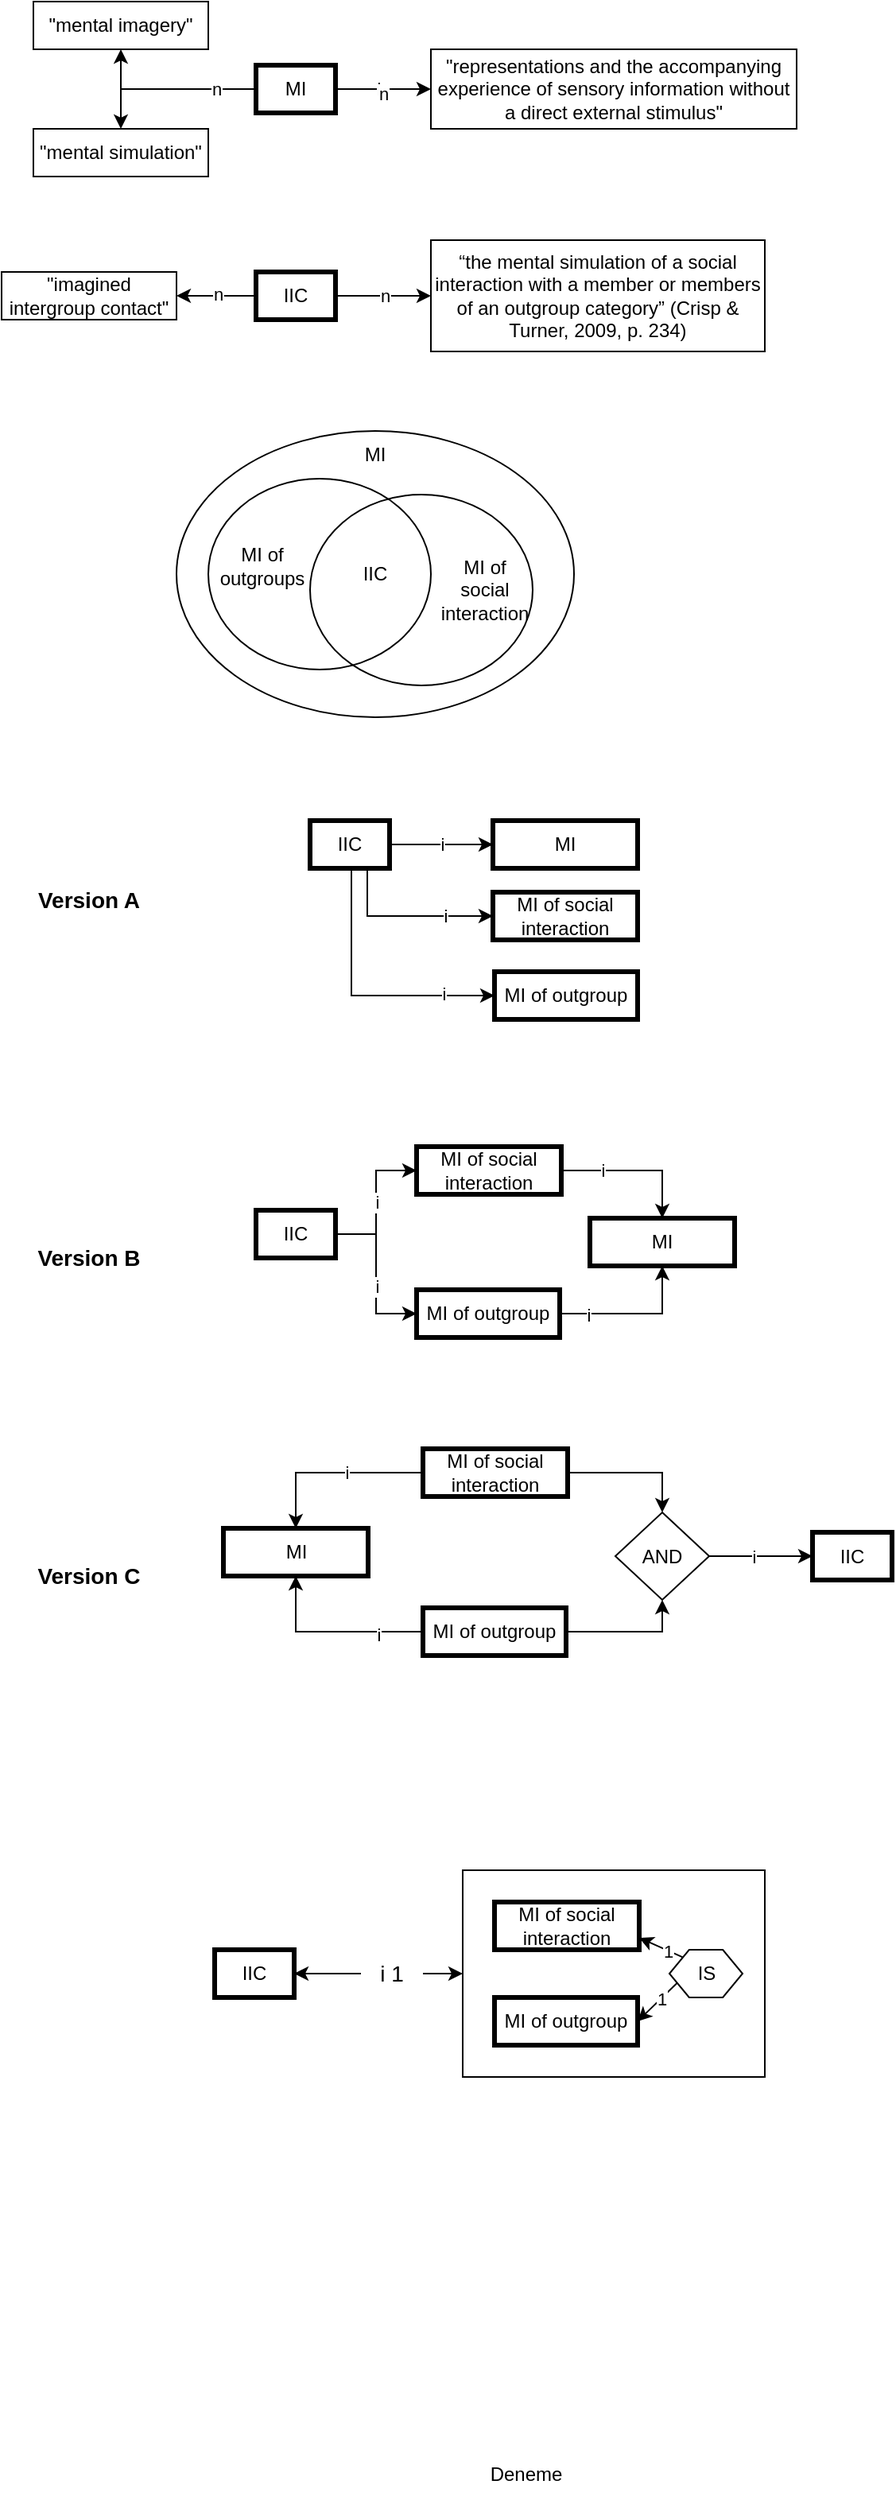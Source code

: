 <mxfile version="22.1.18" type="github">
  <diagram name="Seite-1" id="5yZLBT5A5RAoVS_Xg-lV">
    <mxGraphModel dx="984" dy="633" grid="1" gridSize="10" guides="1" tooltips="1" connect="1" arrows="1" fold="1" page="1" pageScale="1" pageWidth="827" pageHeight="1169" math="0" shadow="0">
      <root>
        <mxCell id="0" />
        <mxCell id="1" parent="0" />
        <mxCell id="WUrqiauPszfEcTlT8KK8-7" value="" style="rounded=0;whiteSpace=wrap;html=1;" parent="1" vertex="1">
          <mxGeometry x="370" y="1245" width="190" height="130" as="geometry" />
        </mxCell>
        <mxCell id="HkP_gd-xjNYq4AOfFM9T-7" style="edgeStyle=orthogonalEdgeStyle;rounded=0;orthogonalLoop=1;jettySize=auto;html=1;" parent="1" source="HkP_gd-xjNYq4AOfFM9T-1" target="HkP_gd-xjNYq4AOfFM9T-5" edge="1">
          <mxGeometry relative="1" as="geometry" />
        </mxCell>
        <mxCell id="HkP_gd-xjNYq4AOfFM9T-8" style="edgeStyle=orthogonalEdgeStyle;rounded=0;orthogonalLoop=1;jettySize=auto;html=1;" parent="1" source="HkP_gd-xjNYq4AOfFM9T-1" target="HkP_gd-xjNYq4AOfFM9T-2" edge="1">
          <mxGeometry relative="1" as="geometry" />
        </mxCell>
        <mxCell id="HkP_gd-xjNYq4AOfFM9T-9" value="n" style="edgeLabel;html=1;align=center;verticalAlign=middle;resizable=0;points=[];" parent="HkP_gd-xjNYq4AOfFM9T-8" vertex="1" connectable="0">
          <mxGeometry x="-0.545" relative="1" as="geometry">
            <mxPoint as="offset" />
          </mxGeometry>
        </mxCell>
        <mxCell id="HkP_gd-xjNYq4AOfFM9T-18" style="edgeStyle=orthogonalEdgeStyle;rounded=0;orthogonalLoop=1;jettySize=auto;html=1;" parent="1" source="HkP_gd-xjNYq4AOfFM9T-1" target="HkP_gd-xjNYq4AOfFM9T-10" edge="1">
          <mxGeometry relative="1" as="geometry" />
        </mxCell>
        <mxCell id="HkP_gd-xjNYq4AOfFM9T-19" value="i" style="edgeLabel;html=1;align=center;verticalAlign=middle;resizable=0;points=[];" parent="HkP_gd-xjNYq4AOfFM9T-18" vertex="1" connectable="0">
          <mxGeometry x="-0.1" relative="1" as="geometry">
            <mxPoint as="offset" />
          </mxGeometry>
        </mxCell>
        <mxCell id="HkP_gd-xjNYq4AOfFM9T-20" value="n" style="edgeLabel;html=1;align=center;verticalAlign=middle;resizable=0;points=[];" parent="HkP_gd-xjNYq4AOfFM9T-18" vertex="1" connectable="0">
          <mxGeometry y="-3" relative="1" as="geometry">
            <mxPoint as="offset" />
          </mxGeometry>
        </mxCell>
        <mxCell id="HkP_gd-xjNYq4AOfFM9T-1" value="MI" style="rounded=0;whiteSpace=wrap;html=1;strokeWidth=3;" parent="1" vertex="1">
          <mxGeometry x="240" y="110" width="50" height="30" as="geometry" />
        </mxCell>
        <mxCell id="HkP_gd-xjNYq4AOfFM9T-2" value="&quot;mental imagery&quot;" style="rounded=0;whiteSpace=wrap;html=1;" parent="1" vertex="1">
          <mxGeometry x="100" y="70" width="110" height="30" as="geometry" />
        </mxCell>
        <mxCell id="HkP_gd-xjNYq4AOfFM9T-5" value="&quot;mental simulation&quot;" style="rounded=0;whiteSpace=wrap;html=1;" parent="1" vertex="1">
          <mxGeometry x="100" y="150" width="110" height="30" as="geometry" />
        </mxCell>
        <mxCell id="HkP_gd-xjNYq4AOfFM9T-10" value="&quot;representations and the accompanying experience of sensory information without a direct external stimulus&quot;" style="rounded=0;whiteSpace=wrap;html=1;" parent="1" vertex="1">
          <mxGeometry x="350" y="100" width="230" height="50" as="geometry" />
        </mxCell>
        <mxCell id="HkP_gd-xjNYq4AOfFM9T-13" style="edgeStyle=orthogonalEdgeStyle;rounded=0;orthogonalLoop=1;jettySize=auto;html=1;" parent="1" source="HkP_gd-xjNYq4AOfFM9T-11" target="HkP_gd-xjNYq4AOfFM9T-12" edge="1">
          <mxGeometry relative="1" as="geometry" />
        </mxCell>
        <mxCell id="HkP_gd-xjNYq4AOfFM9T-14" value="n" style="edgeLabel;html=1;align=center;verticalAlign=middle;resizable=0;points=[];" parent="HkP_gd-xjNYq4AOfFM9T-13" vertex="1" connectable="0">
          <mxGeometry x="0.033" relative="1" as="geometry">
            <mxPoint as="offset" />
          </mxGeometry>
        </mxCell>
        <mxCell id="HkP_gd-xjNYq4AOfFM9T-16" style="edgeStyle=orthogonalEdgeStyle;rounded=0;orthogonalLoop=1;jettySize=auto;html=1;" parent="1" source="HkP_gd-xjNYq4AOfFM9T-11" target="HkP_gd-xjNYq4AOfFM9T-15" edge="1">
          <mxGeometry relative="1" as="geometry" />
        </mxCell>
        <mxCell id="HkP_gd-xjNYq4AOfFM9T-17" value="n" style="edgeLabel;html=1;align=center;verticalAlign=middle;resizable=0;points=[];" parent="HkP_gd-xjNYq4AOfFM9T-16" vertex="1" connectable="0">
          <mxGeometry x="-0.05" y="-1" relative="1" as="geometry">
            <mxPoint as="offset" />
          </mxGeometry>
        </mxCell>
        <mxCell id="HkP_gd-xjNYq4AOfFM9T-11" value="IIC" style="rounded=0;whiteSpace=wrap;html=1;strokeWidth=3;" parent="1" vertex="1">
          <mxGeometry x="240" y="240" width="50" height="30" as="geometry" />
        </mxCell>
        <mxCell id="HkP_gd-xjNYq4AOfFM9T-12" value="“the mental simulation of a social interaction with a member or members of an outgroup category” (Crisp &amp;amp; Turner, 2009, p. 234)" style="rounded=0;whiteSpace=wrap;html=1;" parent="1" vertex="1">
          <mxGeometry x="350" y="220" width="210" height="70" as="geometry" />
        </mxCell>
        <mxCell id="HkP_gd-xjNYq4AOfFM9T-15" value="&quot;imagined intergroup contact&quot;" style="rounded=0;whiteSpace=wrap;html=1;" parent="1" vertex="1">
          <mxGeometry x="80" y="240" width="110" height="30" as="geometry" />
        </mxCell>
        <mxCell id="HkP_gd-xjNYq4AOfFM9T-21" value="" style="ellipse;whiteSpace=wrap;html=1;" parent="1" vertex="1">
          <mxGeometry x="190" y="340" width="250" height="180" as="geometry" />
        </mxCell>
        <mxCell id="HkP_gd-xjNYq4AOfFM9T-22" value="" style="ellipse;whiteSpace=wrap;html=1;fillColor=none;" parent="1" vertex="1">
          <mxGeometry x="210" y="370" width="140" height="120" as="geometry" />
        </mxCell>
        <mxCell id="HkP_gd-xjNYq4AOfFM9T-23" value="" style="ellipse;whiteSpace=wrap;html=1;fillColor=none;" parent="1" vertex="1">
          <mxGeometry x="274" y="380" width="140" height="120" as="geometry" />
        </mxCell>
        <mxCell id="HkP_gd-xjNYq4AOfFM9T-24" value="MI" style="text;html=1;strokeColor=none;fillColor=none;align=center;verticalAlign=middle;whiteSpace=wrap;rounded=0;" parent="1" vertex="1">
          <mxGeometry x="285" y="340" width="60" height="30" as="geometry" />
        </mxCell>
        <mxCell id="HkP_gd-xjNYq4AOfFM9T-25" value="MI of social interaction" style="text;html=1;strokeColor=none;fillColor=none;align=center;verticalAlign=middle;whiteSpace=wrap;rounded=0;" parent="1" vertex="1">
          <mxGeometry x="354" y="425" width="60" height="30" as="geometry" />
        </mxCell>
        <mxCell id="HkP_gd-xjNYq4AOfFM9T-26" value="MI of outgroups" style="text;html=1;strokeColor=none;fillColor=none;align=center;verticalAlign=middle;whiteSpace=wrap;rounded=0;" parent="1" vertex="1">
          <mxGeometry x="214" y="410" width="60" height="30" as="geometry" />
        </mxCell>
        <mxCell id="HkP_gd-xjNYq4AOfFM9T-27" value="IIC" style="text;html=1;strokeColor=none;fillColor=none;align=center;verticalAlign=middle;whiteSpace=wrap;rounded=0;" parent="1" vertex="1">
          <mxGeometry x="285" y="415" width="60" height="30" as="geometry" />
        </mxCell>
        <mxCell id="HkP_gd-xjNYq4AOfFM9T-28" value="MI" style="rounded=0;whiteSpace=wrap;html=1;strokeWidth=3;" parent="1" vertex="1">
          <mxGeometry x="389" y="585" width="91" height="30" as="geometry" />
        </mxCell>
        <mxCell id="HkP_gd-xjNYq4AOfFM9T-30" value="i" style="edgeStyle=orthogonalEdgeStyle;rounded=0;orthogonalLoop=1;jettySize=auto;html=1;" parent="1" source="HkP_gd-xjNYq4AOfFM9T-29" target="HkP_gd-xjNYq4AOfFM9T-28" edge="1">
          <mxGeometry relative="1" as="geometry" />
        </mxCell>
        <mxCell id="HkP_gd-xjNYq4AOfFM9T-33" style="edgeStyle=orthogonalEdgeStyle;rounded=0;orthogonalLoop=1;jettySize=auto;html=1;entryX=0;entryY=0.5;entryDx=0;entryDy=0;" parent="1" source="HkP_gd-xjNYq4AOfFM9T-29" target="HkP_gd-xjNYq4AOfFM9T-31" edge="1">
          <mxGeometry relative="1" as="geometry">
            <Array as="points">
              <mxPoint x="310" y="645" />
            </Array>
          </mxGeometry>
        </mxCell>
        <mxCell id="HkP_gd-xjNYq4AOfFM9T-35" value="i" style="edgeLabel;html=1;align=center;verticalAlign=middle;resizable=0;points=[];" parent="HkP_gd-xjNYq4AOfFM9T-33" vertex="1" connectable="0">
          <mxGeometry x="0.45" relative="1" as="geometry">
            <mxPoint as="offset" />
          </mxGeometry>
        </mxCell>
        <mxCell id="HkP_gd-xjNYq4AOfFM9T-34" style="edgeStyle=orthogonalEdgeStyle;rounded=0;orthogonalLoop=1;jettySize=auto;html=1;entryX=0;entryY=0.5;entryDx=0;entryDy=0;" parent="1" source="HkP_gd-xjNYq4AOfFM9T-29" target="HkP_gd-xjNYq4AOfFM9T-32" edge="1">
          <mxGeometry relative="1" as="geometry">
            <Array as="points">
              <mxPoint x="300" y="695" />
            </Array>
          </mxGeometry>
        </mxCell>
        <mxCell id="HkP_gd-xjNYq4AOfFM9T-36" value="i" style="edgeLabel;html=1;align=center;verticalAlign=middle;resizable=0;points=[];" parent="HkP_gd-xjNYq4AOfFM9T-34" vertex="1" connectable="0">
          <mxGeometry x="0.624" y="1" relative="1" as="geometry">
            <mxPoint as="offset" />
          </mxGeometry>
        </mxCell>
        <mxCell id="HkP_gd-xjNYq4AOfFM9T-29" value="IIC" style="rounded=0;whiteSpace=wrap;html=1;strokeWidth=3;" parent="1" vertex="1">
          <mxGeometry x="274" y="585" width="50" height="30" as="geometry" />
        </mxCell>
        <mxCell id="HkP_gd-xjNYq4AOfFM9T-31" value="MI of social interaction" style="rounded=0;whiteSpace=wrap;html=1;strokeWidth=3;" parent="1" vertex="1">
          <mxGeometry x="389" y="630" width="91" height="30" as="geometry" />
        </mxCell>
        <mxCell id="HkP_gd-xjNYq4AOfFM9T-32" value="MI of outgroup" style="rounded=0;whiteSpace=wrap;html=1;strokeWidth=3;" parent="1" vertex="1">
          <mxGeometry x="390" y="680" width="90" height="30" as="geometry" />
        </mxCell>
        <mxCell id="HkP_gd-xjNYq4AOfFM9T-37" value="&lt;b&gt;&lt;font style=&quot;font-size: 14px;&quot;&gt;Version A&lt;/font&gt;&lt;/b&gt;" style="text;html=1;strokeColor=none;fillColor=none;align=center;verticalAlign=middle;whiteSpace=wrap;rounded=0;" parent="1" vertex="1">
          <mxGeometry x="90" y="620" width="90" height="30" as="geometry" />
        </mxCell>
        <mxCell id="HkP_gd-xjNYq4AOfFM9T-38" value="MI" style="rounded=0;whiteSpace=wrap;html=1;strokeWidth=3;" parent="1" vertex="1">
          <mxGeometry x="450" y="835" width="91" height="30" as="geometry" />
        </mxCell>
        <mxCell id="HkP_gd-xjNYq4AOfFM9T-39" value="i" style="edgeStyle=orthogonalEdgeStyle;rounded=0;orthogonalLoop=1;jettySize=auto;html=1;entryX=0;entryY=0.5;entryDx=0;entryDy=0;" parent="1" source="HkP_gd-xjNYq4AOfFM9T-44" target="HkP_gd-xjNYq4AOfFM9T-45" edge="1">
          <mxGeometry relative="1" as="geometry" />
        </mxCell>
        <mxCell id="HkP_gd-xjNYq4AOfFM9T-40" style="edgeStyle=orthogonalEdgeStyle;rounded=0;orthogonalLoop=1;jettySize=auto;html=1;entryX=1;entryY=0.5;entryDx=0;entryDy=0;startArrow=classic;startFill=1;endArrow=none;endFill=0;exitX=0.5;exitY=0;exitDx=0;exitDy=0;" parent="1" source="HkP_gd-xjNYq4AOfFM9T-38" target="HkP_gd-xjNYq4AOfFM9T-45" edge="1">
          <mxGeometry relative="1" as="geometry" />
        </mxCell>
        <mxCell id="HkP_gd-xjNYq4AOfFM9T-41" value="i" style="edgeLabel;html=1;align=center;verticalAlign=middle;resizable=0;points=[];" parent="HkP_gd-xjNYq4AOfFM9T-40" vertex="1" connectable="0">
          <mxGeometry x="0.45" relative="1" as="geometry">
            <mxPoint as="offset" />
          </mxGeometry>
        </mxCell>
        <mxCell id="HkP_gd-xjNYq4AOfFM9T-42" style="edgeStyle=orthogonalEdgeStyle;rounded=0;orthogonalLoop=1;jettySize=auto;html=1;entryX=1;entryY=0.5;entryDx=0;entryDy=0;startArrow=classic;startFill=1;endArrow=none;endFill=0;exitX=0.5;exitY=1;exitDx=0;exitDy=0;" parent="1" source="HkP_gd-xjNYq4AOfFM9T-38" target="HkP_gd-xjNYq4AOfFM9T-46" edge="1">
          <mxGeometry relative="1" as="geometry" />
        </mxCell>
        <mxCell id="HkP_gd-xjNYq4AOfFM9T-43" value="i" style="edgeLabel;html=1;align=center;verticalAlign=middle;resizable=0;points=[];" parent="HkP_gd-xjNYq4AOfFM9T-42" vertex="1" connectable="0">
          <mxGeometry x="0.624" y="1" relative="1" as="geometry">
            <mxPoint as="offset" />
          </mxGeometry>
        </mxCell>
        <mxCell id="HkP_gd-xjNYq4AOfFM9T-48" style="edgeStyle=orthogonalEdgeStyle;rounded=0;orthogonalLoop=1;jettySize=auto;html=1;entryX=0;entryY=0.5;entryDx=0;entryDy=0;" parent="1" source="HkP_gd-xjNYq4AOfFM9T-44" target="HkP_gd-xjNYq4AOfFM9T-46" edge="1">
          <mxGeometry relative="1" as="geometry" />
        </mxCell>
        <mxCell id="HkP_gd-xjNYq4AOfFM9T-49" value="i" style="edgeLabel;html=1;align=center;verticalAlign=middle;resizable=0;points=[];" parent="HkP_gd-xjNYq4AOfFM9T-48" vertex="1" connectable="0">
          <mxGeometry x="0.139" relative="1" as="geometry">
            <mxPoint y="1" as="offset" />
          </mxGeometry>
        </mxCell>
        <mxCell id="HkP_gd-xjNYq4AOfFM9T-44" value="IIC" style="rounded=0;whiteSpace=wrap;html=1;strokeWidth=3;" parent="1" vertex="1">
          <mxGeometry x="240" y="830" width="50" height="30" as="geometry" />
        </mxCell>
        <mxCell id="HkP_gd-xjNYq4AOfFM9T-45" value="MI of social interaction" style="rounded=0;whiteSpace=wrap;html=1;strokeWidth=3;" parent="1" vertex="1">
          <mxGeometry x="341" y="790" width="91" height="30" as="geometry" />
        </mxCell>
        <mxCell id="HkP_gd-xjNYq4AOfFM9T-46" value="MI of outgroup" style="rounded=0;whiteSpace=wrap;html=1;strokeWidth=3;" parent="1" vertex="1">
          <mxGeometry x="341" y="880" width="90" height="30" as="geometry" />
        </mxCell>
        <mxCell id="HkP_gd-xjNYq4AOfFM9T-47" value="&lt;b&gt;&lt;font style=&quot;font-size: 14px;&quot;&gt;Version B&lt;/font&gt;&lt;/b&gt;" style="text;html=1;strokeColor=none;fillColor=none;align=center;verticalAlign=middle;whiteSpace=wrap;rounded=0;" parent="1" vertex="1">
          <mxGeometry x="90" y="845" width="90" height="30" as="geometry" />
        </mxCell>
        <mxCell id="HkP_gd-xjNYq4AOfFM9T-50" value="MI" style="rounded=0;whiteSpace=wrap;html=1;strokeWidth=3;" parent="1" vertex="1">
          <mxGeometry x="219.5" y="1030" width="91" height="30" as="geometry" />
        </mxCell>
        <mxCell id="HkP_gd-xjNYq4AOfFM9T-58" value="IIC" style="rounded=0;whiteSpace=wrap;html=1;strokeWidth=3;" parent="1" vertex="1">
          <mxGeometry x="590" y="1032.5" width="50" height="30" as="geometry" />
        </mxCell>
        <mxCell id="HkP_gd-xjNYq4AOfFM9T-62" style="edgeStyle=orthogonalEdgeStyle;rounded=0;orthogonalLoop=1;jettySize=auto;html=1;entryX=0.5;entryY=0;entryDx=0;entryDy=0;" parent="1" source="HkP_gd-xjNYq4AOfFM9T-59" target="HkP_gd-xjNYq4AOfFM9T-50" edge="1">
          <mxGeometry relative="1" as="geometry" />
        </mxCell>
        <mxCell id="HkP_gd-xjNYq4AOfFM9T-63" value="i" style="edgeLabel;html=1;align=center;verticalAlign=middle;resizable=0;points=[];" parent="HkP_gd-xjNYq4AOfFM9T-62" vertex="1" connectable="0">
          <mxGeometry x="-0.157" relative="1" as="geometry">
            <mxPoint as="offset" />
          </mxGeometry>
        </mxCell>
        <mxCell id="HkP_gd-xjNYq4AOfFM9T-67" style="edgeStyle=orthogonalEdgeStyle;rounded=0;orthogonalLoop=1;jettySize=auto;html=1;entryX=0.5;entryY=0;entryDx=0;entryDy=0;" parent="1" source="HkP_gd-xjNYq4AOfFM9T-59" target="HkP_gd-xjNYq4AOfFM9T-66" edge="1">
          <mxGeometry relative="1" as="geometry" />
        </mxCell>
        <mxCell id="HkP_gd-xjNYq4AOfFM9T-59" value="MI of social interaction" style="rounded=0;whiteSpace=wrap;html=1;strokeWidth=3;" parent="1" vertex="1">
          <mxGeometry x="345" y="980" width="91" height="30" as="geometry" />
        </mxCell>
        <mxCell id="HkP_gd-xjNYq4AOfFM9T-64" style="edgeStyle=orthogonalEdgeStyle;rounded=0;orthogonalLoop=1;jettySize=auto;html=1;entryX=0.5;entryY=1;entryDx=0;entryDy=0;" parent="1" source="HkP_gd-xjNYq4AOfFM9T-60" target="HkP_gd-xjNYq4AOfFM9T-50" edge="1">
          <mxGeometry relative="1" as="geometry" />
        </mxCell>
        <mxCell id="HkP_gd-xjNYq4AOfFM9T-65" value="i" style="edgeLabel;html=1;align=center;verticalAlign=middle;resizable=0;points=[];" parent="HkP_gd-xjNYq4AOfFM9T-64" vertex="1" connectable="0">
          <mxGeometry x="-0.487" y="2" relative="1" as="geometry">
            <mxPoint x="1" as="offset" />
          </mxGeometry>
        </mxCell>
        <mxCell id="HkP_gd-xjNYq4AOfFM9T-68" style="edgeStyle=orthogonalEdgeStyle;rounded=0;orthogonalLoop=1;jettySize=auto;html=1;entryX=0.5;entryY=1;entryDx=0;entryDy=0;" parent="1" source="HkP_gd-xjNYq4AOfFM9T-60" target="HkP_gd-xjNYq4AOfFM9T-66" edge="1">
          <mxGeometry relative="1" as="geometry" />
        </mxCell>
        <mxCell id="HkP_gd-xjNYq4AOfFM9T-60" value="MI of outgroup" style="rounded=0;whiteSpace=wrap;html=1;strokeWidth=3;" parent="1" vertex="1">
          <mxGeometry x="345" y="1080" width="90" height="30" as="geometry" />
        </mxCell>
        <mxCell id="HkP_gd-xjNYq4AOfFM9T-61" value="&lt;b&gt;&lt;font style=&quot;font-size: 14px;&quot;&gt;Version C&lt;/font&gt;&lt;/b&gt;" style="text;html=1;strokeColor=none;fillColor=none;align=center;verticalAlign=middle;whiteSpace=wrap;rounded=0;" parent="1" vertex="1">
          <mxGeometry x="90" y="1045" width="90" height="30" as="geometry" />
        </mxCell>
        <mxCell id="HkP_gd-xjNYq4AOfFM9T-70" style="edgeStyle=orthogonalEdgeStyle;rounded=0;orthogonalLoop=1;jettySize=auto;html=1;entryX=0;entryY=0.5;entryDx=0;entryDy=0;" parent="1" source="HkP_gd-xjNYq4AOfFM9T-66" target="HkP_gd-xjNYq4AOfFM9T-58" edge="1">
          <mxGeometry relative="1" as="geometry" />
        </mxCell>
        <mxCell id="HkP_gd-xjNYq4AOfFM9T-71" value="i" style="edgeLabel;html=1;align=center;verticalAlign=middle;resizable=0;points=[];" parent="HkP_gd-xjNYq4AOfFM9T-70" vertex="1" connectable="0">
          <mxGeometry x="-0.139" y="1" relative="1" as="geometry">
            <mxPoint y="1" as="offset" />
          </mxGeometry>
        </mxCell>
        <mxCell id="HkP_gd-xjNYq4AOfFM9T-66" value="AND" style="rhombus;whiteSpace=wrap;html=1;" parent="1" vertex="1">
          <mxGeometry x="466" y="1020" width="59" height="55" as="geometry" />
        </mxCell>
        <mxCell id="WUrqiauPszfEcTlT8KK8-2" style="edgeStyle=orthogonalEdgeStyle;rounded=0;orthogonalLoop=1;jettySize=auto;html=1;entryX=0;entryY=0.5;entryDx=0;entryDy=0;startArrow=classic;startFill=1;" parent="1" source="WUrqiauPszfEcTlT8KK8-4" target="WUrqiauPszfEcTlT8KK8-7" edge="1">
          <mxGeometry relative="1" as="geometry" />
        </mxCell>
        <mxCell id="WUrqiauPszfEcTlT8KK8-3" value="i" style="edgeLabel;html=1;align=center;verticalAlign=middle;resizable=0;points=[];" parent="WUrqiauPszfEcTlT8KK8-2" vertex="1" connectable="0">
          <mxGeometry x="0.139" relative="1" as="geometry">
            <mxPoint y="1" as="offset" />
          </mxGeometry>
        </mxCell>
        <mxCell id="WUrqiauPszfEcTlT8KK8-9" value="&lt;font style=&quot;font-size: 14px;&quot;&gt;&amp;nbsp; &amp;nbsp;i 1 &amp;nbsp;&amp;nbsp;&lt;/font&gt;" style="edgeLabel;html=1;align=center;verticalAlign=middle;resizable=0;points=[];" parent="WUrqiauPszfEcTlT8KK8-2" vertex="1" connectable="0">
          <mxGeometry x="0.151" relative="1" as="geometry">
            <mxPoint as="offset" />
          </mxGeometry>
        </mxCell>
        <mxCell id="WUrqiauPszfEcTlT8KK8-4" value="IIC" style="rounded=0;whiteSpace=wrap;html=1;strokeWidth=3;" parent="1" vertex="1">
          <mxGeometry x="214" y="1295" width="50" height="30" as="geometry" />
        </mxCell>
        <mxCell id="WUrqiauPszfEcTlT8KK8-5" value="MI of social interaction" style="rounded=0;whiteSpace=wrap;html=1;strokeWidth=3;" parent="1" vertex="1">
          <mxGeometry x="390" y="1265" width="91" height="30" as="geometry" />
        </mxCell>
        <mxCell id="WUrqiauPszfEcTlT8KK8-6" value="MI of outgroup" style="rounded=0;whiteSpace=wrap;html=1;strokeWidth=3;" parent="1" vertex="1">
          <mxGeometry x="390" y="1325" width="90" height="30" as="geometry" />
        </mxCell>
        <mxCell id="WUrqiauPszfEcTlT8KK8-11" style="rounded=0;orthogonalLoop=1;jettySize=auto;html=1;entryX=1;entryY=0.75;entryDx=0;entryDy=0;exitX=0.205;exitY=0.172;exitDx=0;exitDy=0;exitPerimeter=0;" parent="1" source="WUrqiauPszfEcTlT8KK8-10" target="WUrqiauPszfEcTlT8KK8-5" edge="1">
          <mxGeometry relative="1" as="geometry" />
        </mxCell>
        <mxCell id="WUrqiauPszfEcTlT8KK8-13" value="1" style="edgeLabel;html=1;align=center;verticalAlign=middle;resizable=0;points=[];" parent="WUrqiauPszfEcTlT8KK8-11" vertex="1" connectable="0">
          <mxGeometry x="-0.276" relative="1" as="geometry">
            <mxPoint as="offset" />
          </mxGeometry>
        </mxCell>
        <mxCell id="WUrqiauPszfEcTlT8KK8-12" style="rounded=0;orthogonalLoop=1;jettySize=auto;html=1;exitX=0;exitY=0.75;exitDx=0;exitDy=0;entryX=1;entryY=0.5;entryDx=0;entryDy=0;" parent="1" source="WUrqiauPszfEcTlT8KK8-10" target="WUrqiauPszfEcTlT8KK8-6" edge="1">
          <mxGeometry relative="1" as="geometry" />
        </mxCell>
        <mxCell id="WUrqiauPszfEcTlT8KK8-14" value="1" style="edgeLabel;html=1;align=center;verticalAlign=middle;resizable=0;points=[];" parent="WUrqiauPszfEcTlT8KK8-12" vertex="1" connectable="0">
          <mxGeometry x="-0.196" relative="1" as="geometry">
            <mxPoint as="offset" />
          </mxGeometry>
        </mxCell>
        <mxCell id="WUrqiauPszfEcTlT8KK8-10" value="IS" style="verticalLabelPosition=middle;verticalAlign=middle;html=1;shape=hexagon;perimeter=hexagonPerimeter2;arcSize=6;size=0.27;align=center;labelPosition=center;" parent="1" vertex="1">
          <mxGeometry x="500" y="1295" width="46" height="30" as="geometry" />
        </mxCell>
        <mxCell id="Eg1V-490E88B2EVF0e7J-1" value="Deneme" style="text;html=1;strokeColor=none;fillColor=none;align=center;verticalAlign=middle;whiteSpace=wrap;rounded=0;" vertex="1" parent="1">
          <mxGeometry x="380" y="1610" width="60" height="30" as="geometry" />
        </mxCell>
      </root>
    </mxGraphModel>
  </diagram>
</mxfile>
